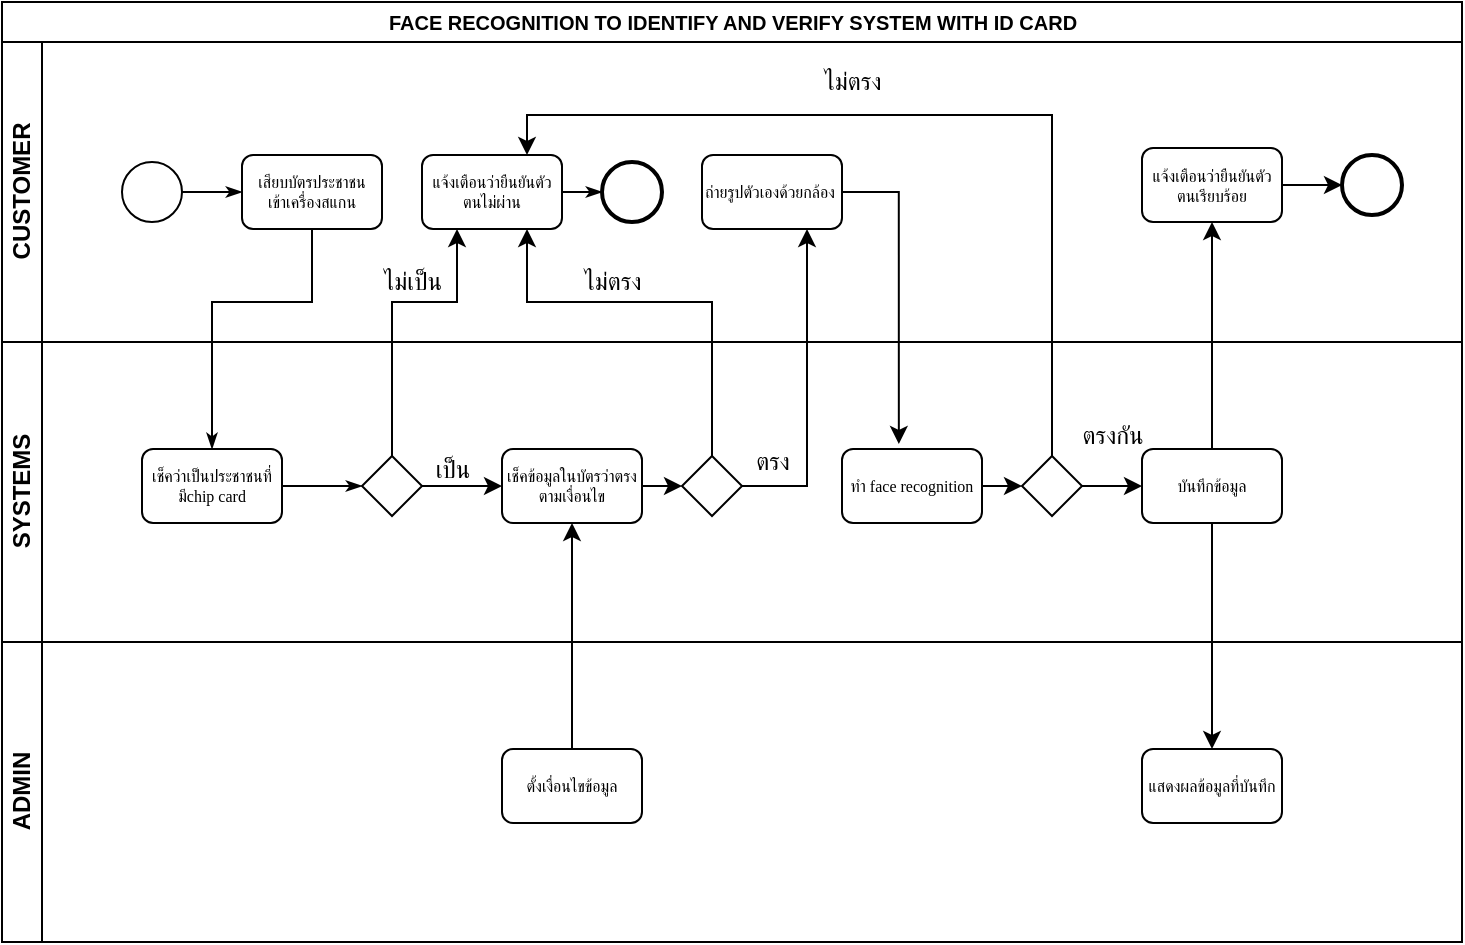 <mxfile version="13.8.9-1" type="device"><diagram name="Page-1" id="c7488fd3-1785-93aa-aadb-54a6760d102a"><mxGraphModel dx="1038" dy="532" grid="1" gridSize="10" guides="1" tooltips="1" connect="1" arrows="1" fold="1" page="1" pageScale="1" pageWidth="1100" pageHeight="850" background="#ffffff" math="0" shadow="0"><root><mxCell id="0"/><mxCell id="1" parent="0"/><mxCell id="2b4e8129b02d487f-1" value="&lt;b style=&quot;font-family: &amp;#34;helvetica&amp;#34; ; font-size: 12px ; background-color: rgb(255 , 255 , 255)&quot;&gt;&lt;span style=&quot;line-height: 12.84px&quot;&gt;&lt;font style=&quot;font-size: 10px&quot;&gt;FACE RECOGNITION TO IDENTIFY AND VERIFY SYSTEM WITH ID CARD&lt;/font&gt;&lt;/span&gt;&lt;/b&gt;" style="swimlane;html=1;childLayout=stackLayout;horizontal=1;startSize=20;horizontalStack=0;rounded=0;shadow=0;labelBackgroundColor=none;strokeWidth=1;fontFamily=Verdana;fontSize=8;align=center;" parent="1" vertex="1"><mxGeometry x="210" y="70" width="730" height="470" as="geometry"/></mxCell><mxCell id="2b4e8129b02d487f-24" style="edgeStyle=orthogonalEdgeStyle;rounded=0;html=1;labelBackgroundColor=none;startArrow=none;startFill=0;startSize=5;endArrow=classicThin;endFill=1;endSize=5;jettySize=auto;orthogonalLoop=1;strokeWidth=1;fontFamily=Verdana;fontSize=8" parent="2b4e8129b02d487f-1" source="2b4e8129b02d487f-6" target="2b4e8129b02d487f-12" edge="1"><mxGeometry relative="1" as="geometry"><Array as="points"><mxPoint x="155" y="150"/><mxPoint x="105" y="150"/></Array></mxGeometry></mxCell><mxCell id="3UUKHUBffcKzokYxO4_u-12" style="edgeStyle=orthogonalEdgeStyle;rounded=0;orthogonalLoop=1;jettySize=auto;html=1;exitX=0.5;exitY=0;exitDx=0;exitDy=0;exitPerimeter=0;entryX=0.25;entryY=1;entryDx=0;entryDy=0;" edge="1" parent="2b4e8129b02d487f-1" source="2b4e8129b02d487f-13" target="2b4e8129b02d487f-7"><mxGeometry relative="1" as="geometry"><Array as="points"><mxPoint x="195" y="150"/><mxPoint x="228" y="150"/></Array></mxGeometry></mxCell><mxCell id="2b4e8129b02d487f-2" value="CUSTOMER" style="swimlane;html=1;startSize=20;horizontal=0;" parent="2b4e8129b02d487f-1" vertex="1"><mxGeometry y="20" width="730" height="150" as="geometry"/></mxCell><mxCell id="2b4e8129b02d487f-18" style="edgeStyle=orthogonalEdgeStyle;rounded=0;html=1;labelBackgroundColor=none;startArrow=none;startFill=0;startSize=5;endArrow=classicThin;endFill=1;endSize=5;jettySize=auto;orthogonalLoop=1;strokeWidth=1;fontFamily=Verdana;fontSize=8" parent="2b4e8129b02d487f-2" source="2b4e8129b02d487f-5" target="2b4e8129b02d487f-6" edge="1"><mxGeometry relative="1" as="geometry"/></mxCell><mxCell id="2b4e8129b02d487f-5" value="" style="ellipse;whiteSpace=wrap;html=1;rounded=0;shadow=0;labelBackgroundColor=none;strokeWidth=1;fontFamily=Verdana;fontSize=8;align=center;" parent="2b4e8129b02d487f-2" vertex="1"><mxGeometry x="60" y="60" width="30" height="30" as="geometry"/></mxCell><mxCell id="2b4e8129b02d487f-6" value="เสียบบัตรประชาชน&lt;br&gt;เข้าเครื่องสแกน" style="rounded=1;whiteSpace=wrap;html=1;shadow=0;labelBackgroundColor=none;strokeWidth=1;fontFamily=Verdana;fontSize=8;align=center;" parent="2b4e8129b02d487f-2" vertex="1"><mxGeometry x="120" y="56.5" width="70" height="37" as="geometry"/></mxCell><mxCell id="2b4e8129b02d487f-20" style="edgeStyle=orthogonalEdgeStyle;rounded=0;html=1;labelBackgroundColor=none;startArrow=none;startFill=0;startSize=5;endArrow=classicThin;endFill=1;endSize=5;jettySize=auto;orthogonalLoop=1;strokeWidth=1;fontFamily=Verdana;fontSize=8" parent="2b4e8129b02d487f-2" source="2b4e8129b02d487f-7" target="2b4e8129b02d487f-8" edge="1"><mxGeometry relative="1" as="geometry"/></mxCell><mxCell id="2b4e8129b02d487f-7" value="แจ้งเตือนว่ายืนยันตัวตนไม่ผ่าน" style="rounded=1;whiteSpace=wrap;html=1;shadow=0;labelBackgroundColor=none;strokeWidth=1;fontFamily=Verdana;fontSize=8;align=center;" parent="2b4e8129b02d487f-2" vertex="1"><mxGeometry x="210" y="56.5" width="70" height="37" as="geometry"/></mxCell><mxCell id="2b4e8129b02d487f-8" value="" style="ellipse;whiteSpace=wrap;html=1;rounded=0;shadow=0;labelBackgroundColor=none;strokeWidth=2;fontFamily=Verdana;fontSize=8;align=center;" parent="2b4e8129b02d487f-2" vertex="1"><mxGeometry x="300" y="60" width="30" height="30" as="geometry"/></mxCell><mxCell id="3UUKHUBffcKzokYxO4_u-18" value="ไม่เป็น" style="text;html=1;align=center;verticalAlign=middle;resizable=0;points=[];autosize=1;" vertex="1" parent="2b4e8129b02d487f-2"><mxGeometry x="180" y="110" width="50" height="20" as="geometry"/></mxCell><mxCell id="3UUKHUBffcKzokYxO4_u-22" value="ถ่ายรูปตัวเองด้วยกล้อง&amp;nbsp;" style="rounded=1;whiteSpace=wrap;html=1;shadow=0;labelBackgroundColor=none;strokeWidth=1;fontFamily=Verdana;fontSize=8;align=center;" vertex="1" parent="2b4e8129b02d487f-2"><mxGeometry x="350" y="56.5" width="70" height="37" as="geometry"/></mxCell><mxCell id="3UUKHUBffcKzokYxO4_u-39" style="edgeStyle=orthogonalEdgeStyle;rounded=0;orthogonalLoop=1;jettySize=auto;html=1;exitX=1;exitY=0.5;exitDx=0;exitDy=0;entryX=0;entryY=0.5;entryDx=0;entryDy=0;" edge="1" parent="2b4e8129b02d487f-2" source="3UUKHUBffcKzokYxO4_u-35" target="3UUKHUBffcKzokYxO4_u-37"><mxGeometry relative="1" as="geometry"/></mxCell><mxCell id="3UUKHUBffcKzokYxO4_u-35" value="แจ้งเตือนว่ายืนยันตัวตนเรียบร้อย" style="rounded=1;whiteSpace=wrap;html=1;shadow=0;labelBackgroundColor=none;strokeWidth=1;fontFamily=Verdana;fontSize=8;align=center;" vertex="1" parent="2b4e8129b02d487f-2"><mxGeometry x="570" y="53" width="70" height="37" as="geometry"/></mxCell><mxCell id="3UUKHUBffcKzokYxO4_u-37" value="" style="ellipse;whiteSpace=wrap;html=1;rounded=0;shadow=0;labelBackgroundColor=none;strokeWidth=2;fontFamily=Verdana;fontSize=8;align=center;" vertex="1" parent="2b4e8129b02d487f-2"><mxGeometry x="670" y="56.5" width="30" height="30" as="geometry"/></mxCell><mxCell id="3UUKHUBffcKzokYxO4_u-41" value="ไม่ตรง" style="text;html=1;align=center;verticalAlign=middle;resizable=0;points=[];autosize=1;" vertex="1" parent="2b4e8129b02d487f-2"><mxGeometry x="280" y="110" width="50" height="20" as="geometry"/></mxCell><mxCell id="3UUKHUBffcKzokYxO4_u-43" value="ไม่ตรง" style="text;html=1;align=center;verticalAlign=middle;resizable=0;points=[];autosize=1;" vertex="1" parent="2b4e8129b02d487f-2"><mxGeometry x="400" y="10" width="50" height="20" as="geometry"/></mxCell><mxCell id="3UUKHUBffcKzokYxO4_u-19" style="edgeStyle=orthogonalEdgeStyle;rounded=0;orthogonalLoop=1;jettySize=auto;html=1;exitX=0.5;exitY=0;exitDx=0;exitDy=0;entryX=0.5;entryY=1;entryDx=0;entryDy=0;" edge="1" parent="2b4e8129b02d487f-1" source="2b4e8129b02d487f-14" target="3UUKHUBffcKzokYxO4_u-14"><mxGeometry relative="1" as="geometry"/></mxCell><mxCell id="3UUKHUBffcKzokYxO4_u-23" style="edgeStyle=orthogonalEdgeStyle;rounded=0;orthogonalLoop=1;jettySize=auto;html=1;exitX=0.5;exitY=0;exitDx=0;exitDy=0;exitPerimeter=0;entryX=0.75;entryY=1;entryDx=0;entryDy=0;" edge="1" parent="2b4e8129b02d487f-1" source="3UUKHUBffcKzokYxO4_u-20" target="2b4e8129b02d487f-7"><mxGeometry relative="1" as="geometry"><Array as="points"><mxPoint x="355" y="150"/><mxPoint x="263" y="150"/></Array></mxGeometry></mxCell><mxCell id="3UUKHUBffcKzokYxO4_u-24" style="edgeStyle=orthogonalEdgeStyle;rounded=0;orthogonalLoop=1;jettySize=auto;html=1;exitX=1;exitY=0.5;exitDx=0;exitDy=0;exitPerimeter=0;entryX=0.75;entryY=1;entryDx=0;entryDy=0;" edge="1" parent="2b4e8129b02d487f-1" source="3UUKHUBffcKzokYxO4_u-20" target="3UUKHUBffcKzokYxO4_u-22"><mxGeometry relative="1" as="geometry"/></mxCell><mxCell id="3UUKHUBffcKzokYxO4_u-25" style="edgeStyle=orthogonalEdgeStyle;rounded=0;orthogonalLoop=1;jettySize=auto;html=1;exitX=1;exitY=0.5;exitDx=0;exitDy=0;entryX=0.406;entryY=-0.068;entryDx=0;entryDy=0;entryPerimeter=0;" edge="1" parent="2b4e8129b02d487f-1" source="3UUKHUBffcKzokYxO4_u-22" target="3UUKHUBffcKzokYxO4_u-26"><mxGeometry relative="1" as="geometry"><mxPoint x="450" y="220" as="targetPoint"/></mxGeometry></mxCell><mxCell id="3UUKHUBffcKzokYxO4_u-31" style="edgeStyle=orthogonalEdgeStyle;rounded=0;orthogonalLoop=1;jettySize=auto;html=1;exitX=0.5;exitY=0;exitDx=0;exitDy=0;exitPerimeter=0;entryX=0.75;entryY=0;entryDx=0;entryDy=0;" edge="1" parent="2b4e8129b02d487f-1" source="3UUKHUBffcKzokYxO4_u-28" target="2b4e8129b02d487f-7"><mxGeometry relative="1" as="geometry"/></mxCell><mxCell id="3UUKHUBffcKzokYxO4_u-36" style="edgeStyle=orthogonalEdgeStyle;rounded=0;orthogonalLoop=1;jettySize=auto;html=1;exitX=0.5;exitY=0;exitDx=0;exitDy=0;entryX=0.5;entryY=1;entryDx=0;entryDy=0;" edge="1" parent="2b4e8129b02d487f-1" source="3UUKHUBffcKzokYxO4_u-27" target="3UUKHUBffcKzokYxO4_u-35"><mxGeometry relative="1" as="geometry"/></mxCell><mxCell id="2b4e8129b02d487f-3" value="SYSTEMS" style="swimlane;html=1;startSize=20;horizontal=0;" parent="2b4e8129b02d487f-1" vertex="1"><mxGeometry y="170" width="730" height="150" as="geometry"/></mxCell><mxCell id="2b4e8129b02d487f-26" style="edgeStyle=orthogonalEdgeStyle;rounded=0;html=1;labelBackgroundColor=none;startArrow=none;startFill=0;startSize=5;endArrow=classicThin;endFill=1;endSize=5;jettySize=auto;orthogonalLoop=1;strokeWidth=1;fontFamily=Verdana;fontSize=8" parent="2b4e8129b02d487f-3" source="2b4e8129b02d487f-12" target="2b4e8129b02d487f-13" edge="1"><mxGeometry relative="1" as="geometry"/></mxCell><mxCell id="2b4e8129b02d487f-12" value="เช็คว่าเป็นประชาชนที่มีchip card" style="rounded=1;whiteSpace=wrap;html=1;shadow=0;labelBackgroundColor=none;strokeWidth=1;fontFamily=Verdana;fontSize=8;align=center;" parent="2b4e8129b02d487f-3" vertex="1"><mxGeometry x="70" y="53.5" width="70" height="37" as="geometry"/></mxCell><mxCell id="2b4e8129b02d487f-13" value="" style="strokeWidth=1;html=1;shape=mxgraph.flowchart.decision;whiteSpace=wrap;rounded=1;shadow=0;labelBackgroundColor=none;fontFamily=Verdana;fontSize=8;align=center;" parent="2b4e8129b02d487f-3" vertex="1"><mxGeometry x="180" y="57.0" width="30" height="30" as="geometry"/></mxCell><mxCell id="3UUKHUBffcKzokYxO4_u-21" style="edgeStyle=orthogonalEdgeStyle;rounded=0;orthogonalLoop=1;jettySize=auto;html=1;exitX=1;exitY=0.5;exitDx=0;exitDy=0;entryX=0;entryY=0.5;entryDx=0;entryDy=0;entryPerimeter=0;" edge="1" parent="2b4e8129b02d487f-3" source="3UUKHUBffcKzokYxO4_u-14" target="3UUKHUBffcKzokYxO4_u-20"><mxGeometry relative="1" as="geometry"/></mxCell><mxCell id="3UUKHUBffcKzokYxO4_u-14" value="เช็คข้อมูลในบัตรว่าตรงตามเงื่อนไข" style="rounded=1;whiteSpace=wrap;html=1;shadow=0;labelBackgroundColor=none;strokeWidth=1;fontFamily=Verdana;fontSize=8;align=center;" vertex="1" parent="2b4e8129b02d487f-3"><mxGeometry x="250" y="53.5" width="70" height="37" as="geometry"/></mxCell><mxCell id="3UUKHUBffcKzokYxO4_u-13" value="" style="edgeStyle=orthogonalEdgeStyle;rounded=0;orthogonalLoop=1;jettySize=auto;html=1;exitX=1;exitY=0.5;exitDx=0;exitDy=0;exitPerimeter=0;entryX=0;entryY=0.5;entryDx=0;entryDy=0;" edge="1" parent="2b4e8129b02d487f-3" source="2b4e8129b02d487f-13" target="3UUKHUBffcKzokYxO4_u-14"><mxGeometry relative="1" as="geometry"><mxPoint x="250" y="72" as="targetPoint"/></mxGeometry></mxCell><mxCell id="3UUKHUBffcKzokYxO4_u-15" value="เป็น" style="text;html=1;align=center;verticalAlign=middle;resizable=0;points=[];autosize=1;" vertex="1" parent="2b4e8129b02d487f-3"><mxGeometry x="210" y="53.5" width="30" height="20" as="geometry"/></mxCell><mxCell id="3UUKHUBffcKzokYxO4_u-20" value="" style="strokeWidth=1;html=1;shape=mxgraph.flowchart.decision;whiteSpace=wrap;rounded=1;shadow=0;labelBackgroundColor=none;fontFamily=Verdana;fontSize=8;align=center;" vertex="1" parent="2b4e8129b02d487f-3"><mxGeometry x="340" y="57.0" width="30" height="30" as="geometry"/></mxCell><mxCell id="3UUKHUBffcKzokYxO4_u-29" style="edgeStyle=orthogonalEdgeStyle;rounded=0;orthogonalLoop=1;jettySize=auto;html=1;exitX=1;exitY=0.5;exitDx=0;exitDy=0;entryX=0;entryY=0.5;entryDx=0;entryDy=0;entryPerimeter=0;" edge="1" parent="2b4e8129b02d487f-3" source="3UUKHUBffcKzokYxO4_u-26" target="3UUKHUBffcKzokYxO4_u-28"><mxGeometry relative="1" as="geometry"/></mxCell><mxCell id="3UUKHUBffcKzokYxO4_u-26" value="ทำ face recognition" style="rounded=1;whiteSpace=wrap;html=1;shadow=0;labelBackgroundColor=none;strokeWidth=1;fontFamily=Verdana;fontSize=8;align=center;" vertex="1" parent="2b4e8129b02d487f-3"><mxGeometry x="420" y="53.5" width="70" height="37" as="geometry"/></mxCell><mxCell id="3UUKHUBffcKzokYxO4_u-27" value="บันทึกข้อมูล" style="rounded=1;whiteSpace=wrap;html=1;shadow=0;labelBackgroundColor=none;strokeWidth=1;fontFamily=Verdana;fontSize=8;align=center;" vertex="1" parent="2b4e8129b02d487f-3"><mxGeometry x="570" y="53.5" width="70" height="37" as="geometry"/></mxCell><mxCell id="3UUKHUBffcKzokYxO4_u-30" style="edgeStyle=orthogonalEdgeStyle;rounded=0;orthogonalLoop=1;jettySize=auto;html=1;exitX=1;exitY=0.5;exitDx=0;exitDy=0;exitPerimeter=0;entryX=0;entryY=0.5;entryDx=0;entryDy=0;" edge="1" parent="2b4e8129b02d487f-3" source="3UUKHUBffcKzokYxO4_u-28" target="3UUKHUBffcKzokYxO4_u-27"><mxGeometry relative="1" as="geometry"/></mxCell><mxCell id="3UUKHUBffcKzokYxO4_u-28" value="" style="strokeWidth=1;html=1;shape=mxgraph.flowchart.decision;whiteSpace=wrap;rounded=1;shadow=0;labelBackgroundColor=none;fontFamily=Verdana;fontSize=8;align=center;" vertex="1" parent="2b4e8129b02d487f-3"><mxGeometry x="510" y="57" width="30" height="30" as="geometry"/></mxCell><mxCell id="3UUKHUBffcKzokYxO4_u-40" value="ตรง" style="text;html=1;align=center;verticalAlign=middle;resizable=0;points=[];autosize=1;" vertex="1" parent="2b4e8129b02d487f-3"><mxGeometry x="370" y="50" width="30" height="20" as="geometry"/></mxCell><mxCell id="3UUKHUBffcKzokYxO4_u-42" value="ตรงกัน" style="text;html=1;align=center;verticalAlign=middle;resizable=0;points=[];autosize=1;" vertex="1" parent="2b4e8129b02d487f-3"><mxGeometry x="530" y="37" width="50" height="20" as="geometry"/></mxCell><mxCell id="2b4e8129b02d487f-4" value="ADMIN" style="swimlane;html=1;startSize=20;horizontal=0;" parent="2b4e8129b02d487f-1" vertex="1"><mxGeometry y="320" width="730" height="150" as="geometry"/></mxCell><mxCell id="2b4e8129b02d487f-14" value="ตั้งเงื่อนไขข้อมูล" style="rounded=1;whiteSpace=wrap;html=1;shadow=0;labelBackgroundColor=none;strokeWidth=1;fontFamily=Verdana;fontSize=8;align=center;" parent="2b4e8129b02d487f-4" vertex="1"><mxGeometry x="250" y="53.5" width="70" height="37" as="geometry"/></mxCell><mxCell id="3UUKHUBffcKzokYxO4_u-34" value="แสดงผลข้อมูลที่บันทึก" style="rounded=1;whiteSpace=wrap;html=1;shadow=0;labelBackgroundColor=none;strokeWidth=1;fontFamily=Verdana;fontSize=8;align=center;" vertex="1" parent="2b4e8129b02d487f-4"><mxGeometry x="570" y="53.5" width="70" height="37" as="geometry"/></mxCell><mxCell id="3UUKHUBffcKzokYxO4_u-38" style="edgeStyle=orthogonalEdgeStyle;rounded=0;orthogonalLoop=1;jettySize=auto;html=1;exitX=0.5;exitY=1;exitDx=0;exitDy=0;entryX=0.5;entryY=0;entryDx=0;entryDy=0;" edge="1" parent="2b4e8129b02d487f-1" source="3UUKHUBffcKzokYxO4_u-27" target="3UUKHUBffcKzokYxO4_u-34"><mxGeometry relative="1" as="geometry"/></mxCell></root></mxGraphModel></diagram></mxfile>